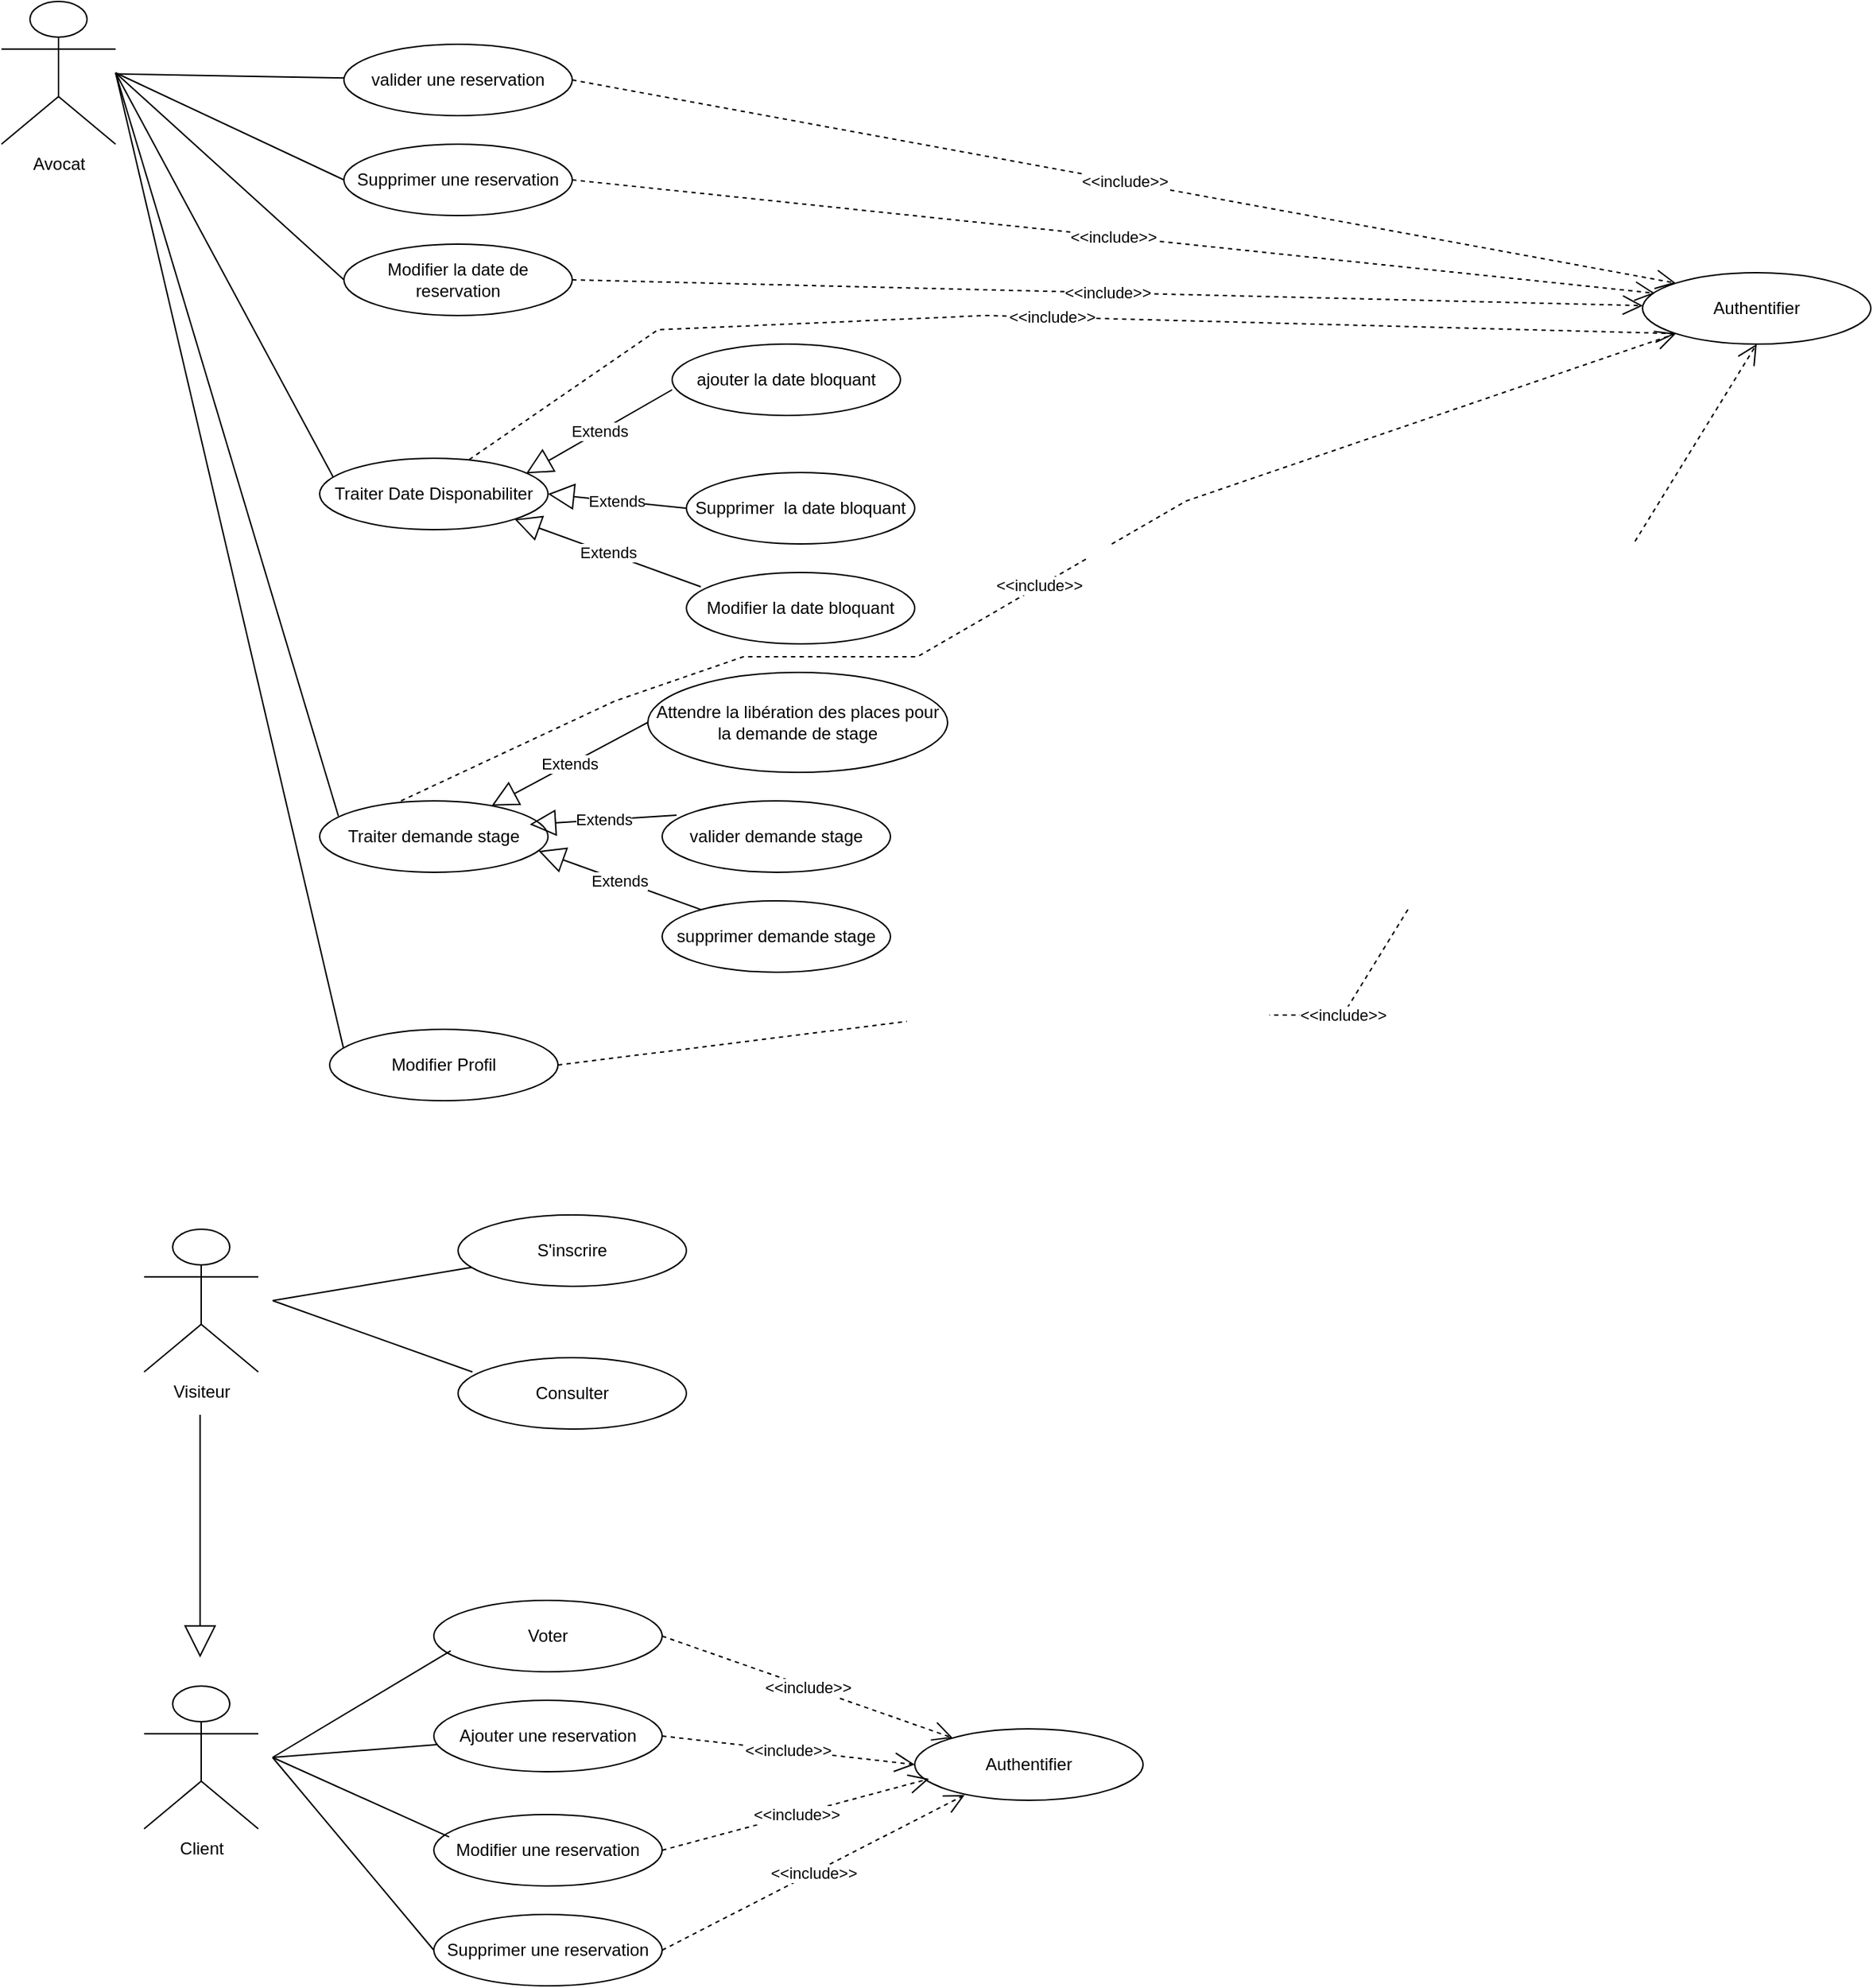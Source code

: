 <mxfile version="25.0.3">
  <diagram name="Page-1" id="bg6IDJpwVtjq_rqlR5VG">
    <mxGraphModel dx="1628" dy="919" grid="1" gridSize="10" guides="1" tooltips="1" connect="1" arrows="1" fold="1" page="1" pageScale="1" pageWidth="2500" pageHeight="2500" math="0" shadow="0">
      <root>
        <mxCell id="0" />
        <mxCell id="1" parent="0" />
        <mxCell id="wZDMosM7d__ekdlHcLWW-2" value="Avocat" style="shape=umlActor;verticalLabelPosition=bottom;verticalAlign=top;html=1;outlineConnect=0;" vertex="1" parent="1">
          <mxGeometry x="50" y="50" width="80" height="100" as="geometry" />
        </mxCell>
        <mxCell id="wZDMosM7d__ekdlHcLWW-4" value="valider une reservation" style="ellipse;whiteSpace=wrap;html=1;" vertex="1" parent="1">
          <mxGeometry x="290" y="80" width="160" height="50" as="geometry" />
        </mxCell>
        <mxCell id="wZDMosM7d__ekdlHcLWW-11" value="Supprimer une reservation" style="ellipse;whiteSpace=wrap;html=1;" vertex="1" parent="1">
          <mxGeometry x="290" y="150" width="160" height="50" as="geometry" />
        </mxCell>
        <mxCell id="wZDMosM7d__ekdlHcLWW-12" value="Modifier Profil" style="ellipse;whiteSpace=wrap;html=1;" vertex="1" parent="1">
          <mxGeometry x="280" y="770" width="160" height="50" as="geometry" />
        </mxCell>
        <mxCell id="wZDMosM7d__ekdlHcLWW-13" value="ajouter la date bloquant" style="ellipse;whiteSpace=wrap;html=1;" vertex="1" parent="1">
          <mxGeometry x="520" y="290" width="160" height="50" as="geometry" />
        </mxCell>
        <mxCell id="wZDMosM7d__ekdlHcLWW-14" value="Modifier la date bloquant" style="ellipse;whiteSpace=wrap;html=1;" vertex="1" parent="1">
          <mxGeometry x="530" y="450" width="160" height="50" as="geometry" />
        </mxCell>
        <mxCell id="wZDMosM7d__ekdlHcLWW-15" value="Supprimer&amp;nbsp; la date bloquant" style="ellipse;whiteSpace=wrap;html=1;" vertex="1" parent="1">
          <mxGeometry x="530" y="380" width="160" height="50" as="geometry" />
        </mxCell>
        <mxCell id="wZDMosM7d__ekdlHcLWW-16" value="valider demande stage" style="ellipse;whiteSpace=wrap;html=1;" vertex="1" parent="1">
          <mxGeometry x="513" y="610" width="160" height="50" as="geometry" />
        </mxCell>
        <mxCell id="wZDMosM7d__ekdlHcLWW-17" value="Modifier la date de reservation" style="ellipse;whiteSpace=wrap;html=1;" vertex="1" parent="1">
          <mxGeometry x="290" y="220" width="160" height="50" as="geometry" />
        </mxCell>
        <mxCell id="wZDMosM7d__ekdlHcLWW-18" value="supprimer demande stage" style="ellipse;whiteSpace=wrap;html=1;" vertex="1" parent="1">
          <mxGeometry x="513" y="680" width="160" height="50" as="geometry" />
        </mxCell>
        <mxCell id="wZDMosM7d__ekdlHcLWW-19" value="Attendre la libération des places pour la demande de stage" style="ellipse;whiteSpace=wrap;html=1;" vertex="1" parent="1">
          <mxGeometry x="503" y="520" width="210" height="70" as="geometry" />
        </mxCell>
        <mxCell id="wZDMosM7d__ekdlHcLWW-20" value="" style="endArrow=none;html=1;" edge="1" parent="1" source="wZDMosM7d__ekdlHcLWW-4" target="wZDMosM7d__ekdlHcLWW-2">
          <mxGeometry width="50" height="50" relative="1" as="geometry">
            <mxPoint x="390" y="210" as="sourcePoint" />
            <mxPoint x="440" y="160" as="targetPoint" />
          </mxGeometry>
        </mxCell>
        <mxCell id="wZDMosM7d__ekdlHcLWW-21" value="" style="endArrow=none;html=1;exitX=0;exitY=0.5;exitDx=0;exitDy=0;" edge="1" parent="1" source="wZDMosM7d__ekdlHcLWW-11">
          <mxGeometry width="50" height="50" relative="1" as="geometry">
            <mxPoint x="280" y="180" as="sourcePoint" />
            <mxPoint x="130" y="100" as="targetPoint" />
          </mxGeometry>
        </mxCell>
        <mxCell id="wZDMosM7d__ekdlHcLWW-22" value="" style="endArrow=none;html=1;exitX=0;exitY=0.5;exitDx=0;exitDy=0;" edge="1" parent="1" source="wZDMosM7d__ekdlHcLWW-17">
          <mxGeometry width="50" height="50" relative="1" as="geometry">
            <mxPoint x="280" y="240" as="sourcePoint" />
            <mxPoint x="130" y="100" as="targetPoint" />
          </mxGeometry>
        </mxCell>
        <mxCell id="wZDMosM7d__ekdlHcLWW-23" value="Client" style="shape=umlActor;verticalLabelPosition=bottom;verticalAlign=top;html=1;outlineConnect=0;" vertex="1" parent="1">
          <mxGeometry x="150" y="1230" width="80" height="100" as="geometry" />
        </mxCell>
        <mxCell id="wZDMosM7d__ekdlHcLWW-24" value="Visiteur" style="shape=umlActor;verticalLabelPosition=bottom;verticalAlign=top;html=1;outlineConnect=0;" vertex="1" parent="1">
          <mxGeometry x="150" y="910" width="80" height="100" as="geometry" />
        </mxCell>
        <mxCell id="wZDMosM7d__ekdlHcLWW-25" value="Consulter" style="ellipse;whiteSpace=wrap;html=1;" vertex="1" parent="1">
          <mxGeometry x="370" y="1000" width="160" height="50" as="geometry" />
        </mxCell>
        <mxCell id="wZDMosM7d__ekdlHcLWW-27" value="Ajouter une reservation" style="ellipse;whiteSpace=wrap;html=1;" vertex="1" parent="1">
          <mxGeometry x="353" y="1240" width="160" height="50" as="geometry" />
        </mxCell>
        <mxCell id="wZDMosM7d__ekdlHcLWW-28" value="Modifier une reservation" style="ellipse;whiteSpace=wrap;html=1;" vertex="1" parent="1">
          <mxGeometry x="353" y="1320" width="160" height="50" as="geometry" />
        </mxCell>
        <mxCell id="wZDMosM7d__ekdlHcLWW-29" value="Supprimer une reservation" style="ellipse;whiteSpace=wrap;html=1;" vertex="1" parent="1">
          <mxGeometry x="353" y="1390" width="160" height="50" as="geometry" />
        </mxCell>
        <mxCell id="wZDMosM7d__ekdlHcLWW-30" value="Voter" style="ellipse;whiteSpace=wrap;html=1;" vertex="1" parent="1">
          <mxGeometry x="353" y="1170" width="160" height="50" as="geometry" />
        </mxCell>
        <mxCell id="wZDMosM7d__ekdlHcLWW-31" value="Traiter demande stage" style="ellipse;whiteSpace=wrap;html=1;" vertex="1" parent="1">
          <mxGeometry x="273" y="610" width="160" height="50" as="geometry" />
        </mxCell>
        <mxCell id="wZDMosM7d__ekdlHcLWW-32" value="Traiter Date Disponabiliter" style="ellipse;whiteSpace=wrap;html=1;" vertex="1" parent="1">
          <mxGeometry x="273" y="370" width="160" height="50" as="geometry" />
        </mxCell>
        <mxCell id="wZDMosM7d__ekdlHcLWW-33" value="Extends" style="endArrow=block;endSize=16;endFill=0;html=1;rounded=0;exitX=0;exitY=0.5;exitDx=0;exitDy=0;" edge="1" parent="1" source="wZDMosM7d__ekdlHcLWW-19" target="wZDMosM7d__ekdlHcLWW-31">
          <mxGeometry width="160" relative="1" as="geometry">
            <mxPoint x="483" y="560" as="sourcePoint" />
            <mxPoint x="643" y="560" as="targetPoint" />
          </mxGeometry>
        </mxCell>
        <mxCell id="wZDMosM7d__ekdlHcLWW-34" value="Extends" style="endArrow=block;endSize=16;endFill=0;html=1;rounded=0;exitX=0.063;exitY=0.2;exitDx=0;exitDy=0;exitPerimeter=0;entryX=0.92;entryY=0.329;entryDx=0;entryDy=0;entryPerimeter=0;" edge="1" parent="1" source="wZDMosM7d__ekdlHcLWW-16" target="wZDMosM7d__ekdlHcLWW-31">
          <mxGeometry width="160" relative="1" as="geometry">
            <mxPoint x="513" y="565" as="sourcePoint" />
            <mxPoint x="403" y="623" as="targetPoint" />
          </mxGeometry>
        </mxCell>
        <mxCell id="wZDMosM7d__ekdlHcLWW-35" value="Extends" style="endArrow=block;endSize=16;endFill=0;html=1;rounded=0;entryX=0.959;entryY=0.702;entryDx=0;entryDy=0;entryPerimeter=0;" edge="1" parent="1" source="wZDMosM7d__ekdlHcLWW-18" target="wZDMosM7d__ekdlHcLWW-31">
          <mxGeometry width="160" relative="1" as="geometry">
            <mxPoint x="533" y="630" as="sourcePoint" />
            <mxPoint x="430" y="636" as="targetPoint" />
          </mxGeometry>
        </mxCell>
        <mxCell id="wZDMosM7d__ekdlHcLWW-37" value="Extends" style="endArrow=block;endSize=16;endFill=0;html=1;rounded=0;exitX=0;exitY=0.5;exitDx=0;exitDy=0;entryX=0.904;entryY=0.213;entryDx=0;entryDy=0;entryPerimeter=0;" edge="1" parent="1" target="wZDMosM7d__ekdlHcLWW-32">
          <mxGeometry width="160" relative="1" as="geometry">
            <mxPoint x="520" y="322" as="sourcePoint" />
            <mxPoint x="410" y="380" as="targetPoint" />
          </mxGeometry>
        </mxCell>
        <mxCell id="wZDMosM7d__ekdlHcLWW-38" value="Extends" style="endArrow=block;endSize=16;endFill=0;html=1;rounded=0;exitX=0;exitY=0.5;exitDx=0;exitDy=0;entryX=1;entryY=0.5;entryDx=0;entryDy=0;" edge="1" parent="1" source="wZDMosM7d__ekdlHcLWW-15" target="wZDMosM7d__ekdlHcLWW-32">
          <mxGeometry width="160" relative="1" as="geometry">
            <mxPoint x="530" y="332" as="sourcePoint" />
            <mxPoint x="420" y="390" as="targetPoint" />
          </mxGeometry>
        </mxCell>
        <mxCell id="wZDMosM7d__ekdlHcLWW-39" value="Extends" style="endArrow=block;endSize=16;endFill=0;html=1;rounded=0;exitX=0.063;exitY=0.2;exitDx=0;exitDy=0;exitPerimeter=0;entryX=1;entryY=1;entryDx=0;entryDy=0;" edge="1" parent="1" source="wZDMosM7d__ekdlHcLWW-14" target="wZDMosM7d__ekdlHcLWW-32">
          <mxGeometry width="160" relative="1" as="geometry">
            <mxPoint x="540" y="415" as="sourcePoint" />
            <mxPoint x="430" y="400" as="targetPoint" />
          </mxGeometry>
        </mxCell>
        <mxCell id="wZDMosM7d__ekdlHcLWW-40" value="" style="endArrow=none;html=1;exitX=0.06;exitY=0.267;exitDx=0;exitDy=0;exitPerimeter=0;" edge="1" parent="1" source="wZDMosM7d__ekdlHcLWW-32">
          <mxGeometry width="50" height="50" relative="1" as="geometry">
            <mxPoint x="300" y="255" as="sourcePoint" />
            <mxPoint x="130" y="100" as="targetPoint" />
          </mxGeometry>
        </mxCell>
        <mxCell id="wZDMosM7d__ekdlHcLWW-41" value="" style="endArrow=none;html=1;exitX=0.082;exitY=0.213;exitDx=0;exitDy=0;exitPerimeter=0;" edge="1" parent="1" source="wZDMosM7d__ekdlHcLWW-31">
          <mxGeometry width="50" height="50" relative="1" as="geometry">
            <mxPoint x="293" y="393" as="sourcePoint" />
            <mxPoint x="130" y="100" as="targetPoint" />
          </mxGeometry>
        </mxCell>
        <mxCell id="wZDMosM7d__ekdlHcLWW-42" value="" style="endArrow=none;html=1;exitX=0.06;exitY=0.257;exitDx=0;exitDy=0;exitPerimeter=0;" edge="1" parent="1" source="wZDMosM7d__ekdlHcLWW-12">
          <mxGeometry width="50" height="50" relative="1" as="geometry">
            <mxPoint x="273" y="665.5" as="sourcePoint" />
            <mxPoint x="130" y="100" as="targetPoint" />
          </mxGeometry>
        </mxCell>
        <mxCell id="wZDMosM7d__ekdlHcLWW-45" value="&amp;lt;&amp;lt;include&amp;gt;&amp;gt;" style="endArrow=open;endSize=12;dashed=1;html=1;rounded=0;exitX=1;exitY=0.5;exitDx=0;exitDy=0;entryX=0;entryY=0;entryDx=0;entryDy=0;" edge="1" parent="1" source="wZDMosM7d__ekdlHcLWW-4" target="wZDMosM7d__ekdlHcLWW-51">
          <mxGeometry width="160" relative="1" as="geometry">
            <mxPoint x="433" y="90" as="sourcePoint" />
            <mxPoint x="1200" y="250" as="targetPoint" />
          </mxGeometry>
        </mxCell>
        <mxCell id="wZDMosM7d__ekdlHcLWW-46" value="&amp;lt;&amp;lt;include&amp;gt;&amp;gt;" style="endArrow=open;endSize=12;dashed=1;html=1;rounded=0;exitX=1;exitY=0.5;exitDx=0;exitDy=0;entryX=0.055;entryY=0.289;entryDx=0;entryDy=0;entryPerimeter=0;" edge="1" parent="1" source="wZDMosM7d__ekdlHcLWW-11" target="wZDMosM7d__ekdlHcLWW-51">
          <mxGeometry width="160" relative="1" as="geometry">
            <mxPoint x="460" y="115" as="sourcePoint" />
            <mxPoint x="1190" y="260" as="targetPoint" />
          </mxGeometry>
        </mxCell>
        <mxCell id="wZDMosM7d__ekdlHcLWW-47" value="&amp;lt;&amp;lt;include&amp;gt;&amp;gt;" style="endArrow=open;endSize=12;dashed=1;html=1;rounded=0;exitX=1;exitY=0.5;exitDx=0;exitDy=0;" edge="1" parent="1" source="wZDMosM7d__ekdlHcLWW-17" target="wZDMosM7d__ekdlHcLWW-51">
          <mxGeometry width="160" relative="1" as="geometry">
            <mxPoint x="460" y="185" as="sourcePoint" />
            <mxPoint x="1200" y="270" as="targetPoint" />
          </mxGeometry>
        </mxCell>
        <mxCell id="wZDMosM7d__ekdlHcLWW-48" value="&amp;lt;&amp;lt;include&amp;gt;&amp;gt;" style="endArrow=open;endSize=12;dashed=1;html=1;rounded=0;exitX=0.655;exitY=0.019;exitDx=0;exitDy=0;exitPerimeter=0;entryX=0;entryY=1;entryDx=0;entryDy=0;" edge="1" parent="1" source="wZDMosM7d__ekdlHcLWW-32" target="wZDMosM7d__ekdlHcLWW-51">
          <mxGeometry width="160" relative="1" as="geometry">
            <mxPoint x="460" y="255" as="sourcePoint" />
            <mxPoint x="1210" y="280" as="targetPoint" />
            <Array as="points">
              <mxPoint x="510" y="280" />
              <mxPoint x="740" y="270" />
            </Array>
          </mxGeometry>
        </mxCell>
        <mxCell id="wZDMosM7d__ekdlHcLWW-49" value="&amp;lt;&amp;lt;include&amp;gt;&amp;gt;" style="endArrow=open;endSize=12;dashed=1;html=1;rounded=0;exitX=0.655;exitY=0.019;exitDx=0;exitDy=0;exitPerimeter=0;entryX=0;entryY=1;entryDx=0;entryDy=0;" edge="1" parent="1" target="wZDMosM7d__ekdlHcLWW-51">
          <mxGeometry width="160" relative="1" as="geometry">
            <mxPoint x="330" y="610" as="sourcePoint" />
            <mxPoint x="1210" y="290" as="targetPoint" />
            <Array as="points">
              <mxPoint x="480" y="540" />
              <mxPoint x="570" y="509" />
              <mxPoint x="692" y="509" />
              <mxPoint x="880" y="400" />
            </Array>
          </mxGeometry>
        </mxCell>
        <mxCell id="wZDMosM7d__ekdlHcLWW-50" value="&amp;lt;&amp;lt;include&amp;gt;&amp;gt;" style="endArrow=open;endSize=12;dashed=1;html=1;rounded=0;exitX=0.655;exitY=0.019;exitDx=0;exitDy=0;exitPerimeter=0;entryX=0.5;entryY=1;entryDx=0;entryDy=0;" edge="1" parent="1" target="wZDMosM7d__ekdlHcLWW-51">
          <mxGeometry width="160" relative="1" as="geometry">
            <mxPoint x="440" y="795" as="sourcePoint" />
            <mxPoint x="1200" y="310" as="targetPoint" />
            <Array as="points">
              <mxPoint x="720" y="760" />
              <mxPoint x="802" y="760" />
              <mxPoint x="880" y="760" />
              <mxPoint x="990" y="760" />
            </Array>
          </mxGeometry>
        </mxCell>
        <mxCell id="wZDMosM7d__ekdlHcLWW-51" value="Authentifier" style="ellipse;whiteSpace=wrap;html=1;" vertex="1" parent="1">
          <mxGeometry x="1200" y="240" width="160" height="50" as="geometry" />
        </mxCell>
        <mxCell id="wZDMosM7d__ekdlHcLWW-56" value="S&#39;inscrire" style="ellipse;whiteSpace=wrap;html=1;" vertex="1" parent="1">
          <mxGeometry x="370" y="900" width="160" height="50" as="geometry" />
        </mxCell>
        <mxCell id="wZDMosM7d__ekdlHcLWW-59" value="" style="endArrow=block;endSize=20;endFill=0;html=1;rounded=0;" edge="1" parent="1">
          <mxGeometry width="160" relative="1" as="geometry">
            <mxPoint x="189.23" y="1040" as="sourcePoint" />
            <mxPoint x="189.23" y="1210" as="targetPoint" />
          </mxGeometry>
        </mxCell>
        <mxCell id="wZDMosM7d__ekdlHcLWW-60" value="Authentifier" style="ellipse;whiteSpace=wrap;html=1;" vertex="1" parent="1">
          <mxGeometry x="690" y="1260" width="160" height="50" as="geometry" />
        </mxCell>
        <mxCell id="wZDMosM7d__ekdlHcLWW-61" value="&amp;lt;&amp;lt;include&amp;gt;&amp;gt;" style="endArrow=open;endSize=12;dashed=1;html=1;rounded=0;exitX=1;exitY=0.5;exitDx=0;exitDy=0;" edge="1" parent="1" source="wZDMosM7d__ekdlHcLWW-30" target="wZDMosM7d__ekdlHcLWW-60">
          <mxGeometry width="160" relative="1" as="geometry">
            <mxPoint x="460" y="1080" as="sourcePoint" />
            <mxPoint x="620" y="1080" as="targetPoint" />
          </mxGeometry>
        </mxCell>
        <mxCell id="wZDMosM7d__ekdlHcLWW-62" value="&amp;lt;&amp;lt;include&amp;gt;&amp;gt;" style="endArrow=open;endSize=12;dashed=1;html=1;rounded=0;exitX=1;exitY=0.5;exitDx=0;exitDy=0;entryX=0;entryY=0.5;entryDx=0;entryDy=0;" edge="1" parent="1" source="wZDMosM7d__ekdlHcLWW-27" target="wZDMosM7d__ekdlHcLWW-60">
          <mxGeometry width="160" relative="1" as="geometry">
            <mxPoint x="523" y="1195" as="sourcePoint" />
            <mxPoint x="730" y="1276" as="targetPoint" />
          </mxGeometry>
        </mxCell>
        <mxCell id="wZDMosM7d__ekdlHcLWW-63" value="&amp;lt;&amp;lt;include&amp;gt;&amp;gt;" style="endArrow=open;endSize=12;dashed=1;html=1;rounded=0;exitX=1;exitY=0.5;exitDx=0;exitDy=0;" edge="1" parent="1" source="wZDMosM7d__ekdlHcLWW-28">
          <mxGeometry width="160" relative="1" as="geometry">
            <mxPoint x="523" y="1275" as="sourcePoint" />
            <mxPoint x="700" y="1295" as="targetPoint" />
          </mxGeometry>
        </mxCell>
        <mxCell id="wZDMosM7d__ekdlHcLWW-64" value="&amp;lt;&amp;lt;include&amp;gt;&amp;gt;" style="endArrow=open;endSize=12;dashed=1;html=1;rounded=0;exitX=1;exitY=0.5;exitDx=0;exitDy=0;entryX=0.219;entryY=0.926;entryDx=0;entryDy=0;entryPerimeter=0;" edge="1" parent="1" source="wZDMosM7d__ekdlHcLWW-29" target="wZDMosM7d__ekdlHcLWW-60">
          <mxGeometry width="160" relative="1" as="geometry">
            <mxPoint x="523" y="1355" as="sourcePoint" />
            <mxPoint x="710" y="1305" as="targetPoint" />
          </mxGeometry>
        </mxCell>
        <mxCell id="wZDMosM7d__ekdlHcLWW-65" value="" style="endArrow=none;html=1;rounded=0;" edge="1" parent="1" target="wZDMosM7d__ekdlHcLWW-56">
          <mxGeometry width="50" height="50" relative="1" as="geometry">
            <mxPoint x="240" y="960" as="sourcePoint" />
            <mxPoint x="500" y="980" as="targetPoint" />
          </mxGeometry>
        </mxCell>
        <mxCell id="wZDMosM7d__ekdlHcLWW-66" value="" style="endArrow=none;html=1;rounded=0;entryX=0.063;entryY=0.2;entryDx=0;entryDy=0;entryPerimeter=0;" edge="1" parent="1" target="wZDMosM7d__ekdlHcLWW-25">
          <mxGeometry width="50" height="50" relative="1" as="geometry">
            <mxPoint x="240" y="960" as="sourcePoint" />
            <mxPoint x="389" y="947" as="targetPoint" />
          </mxGeometry>
        </mxCell>
        <mxCell id="wZDMosM7d__ekdlHcLWW-67" value="" style="endArrow=none;html=1;rounded=0;entryX=0.074;entryY=0.706;entryDx=0;entryDy=0;entryPerimeter=0;" edge="1" parent="1" target="wZDMosM7d__ekdlHcLWW-30">
          <mxGeometry width="50" height="50" relative="1" as="geometry">
            <mxPoint x="240" y="1280" as="sourcePoint" />
            <mxPoint x="390" y="1020" as="targetPoint" />
          </mxGeometry>
        </mxCell>
        <mxCell id="wZDMosM7d__ekdlHcLWW-68" value="" style="endArrow=none;html=1;rounded=0;" edge="1" parent="1" target="wZDMosM7d__ekdlHcLWW-27">
          <mxGeometry width="50" height="50" relative="1" as="geometry">
            <mxPoint x="240" y="1280" as="sourcePoint" />
            <mxPoint x="375" y="1215" as="targetPoint" />
          </mxGeometry>
        </mxCell>
        <mxCell id="wZDMosM7d__ekdlHcLWW-69" value="" style="endArrow=none;html=1;rounded=0;entryX=0.067;entryY=0.313;entryDx=0;entryDy=0;entryPerimeter=0;" edge="1" parent="1" target="wZDMosM7d__ekdlHcLWW-28">
          <mxGeometry width="50" height="50" relative="1" as="geometry">
            <mxPoint x="240" y="1280" as="sourcePoint" />
            <mxPoint x="365" y="1281" as="targetPoint" />
          </mxGeometry>
        </mxCell>
        <mxCell id="wZDMosM7d__ekdlHcLWW-70" value="" style="endArrow=none;html=1;rounded=0;entryX=0;entryY=0.5;entryDx=0;entryDy=0;" edge="1" parent="1" target="wZDMosM7d__ekdlHcLWW-29">
          <mxGeometry width="50" height="50" relative="1" as="geometry">
            <mxPoint x="240" y="1280" as="sourcePoint" />
            <mxPoint x="374" y="1346" as="targetPoint" />
          </mxGeometry>
        </mxCell>
      </root>
    </mxGraphModel>
  </diagram>
</mxfile>
